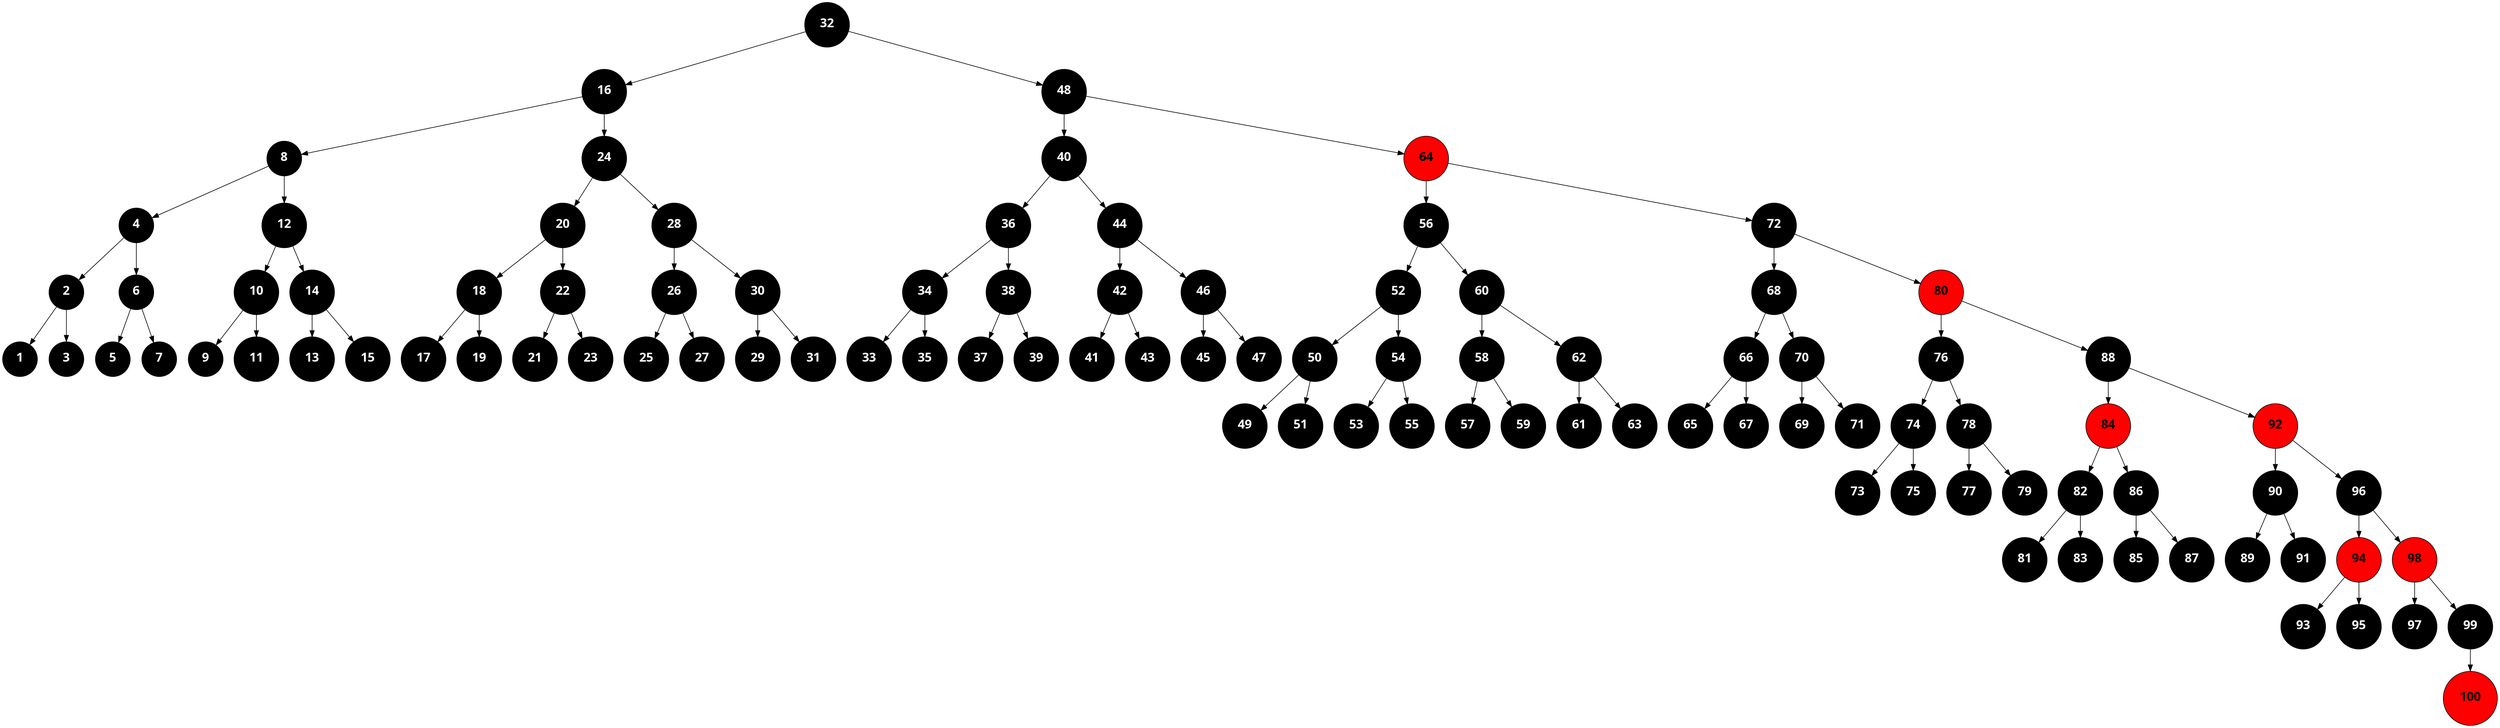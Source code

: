digraph structs{
node0 [shape=circle,fontsize=20,fontname="Calibri",label=< <B>32</B> >,style=filled,fillcolor=Black,fontcolor=white]
node1 [shape=circle,fontsize=20,fontname="Calibri",label=< <B>16</B> >,style=filled,fillcolor=Black,fontcolor=white]
node2 [shape=circle,fontsize=20,fontname="Calibri",label=< <B>8</B> >,style=filled,fillcolor=Black,fontcolor=white]
node3 [shape=circle,fontsize=20,fontname="Calibri",label=< <B>4</B> >,style=filled,fillcolor=Black,fontcolor=white]
node4 [shape=circle,fontsize=20,fontname="Calibri",label=< <B>2</B> >,style=filled,fillcolor=Black,fontcolor=white]
node5 [shape=circle,fontsize=20,fontname="Calibri",label=< <B>1</B> >,style=filled,fillcolor=Black,fontcolor=white]
node6 [shape=circle,fontsize=20,fontname="Calibri",label=< <B>3</B> >,style=filled,fillcolor=Black,fontcolor=white]
node7 [shape=circle,fontsize=20,fontname="Calibri",label=< <B>6</B> >,style=filled,fillcolor=Black,fontcolor=white]
node8 [shape=circle,fontsize=20,fontname="Calibri",label=< <B>5</B> >,style=filled,fillcolor=Black,fontcolor=white]
node9 [shape=circle,fontsize=20,fontname="Calibri",label=< <B>7</B> >,style=filled,fillcolor=Black,fontcolor=white]
node10 [shape=circle,fontsize=20,fontname="Calibri",label=< <B>12</B> >,style=filled,fillcolor=Black,fontcolor=white]
node11 [shape=circle,fontsize=20,fontname="Calibri",label=< <B>10</B> >,style=filled,fillcolor=Black,fontcolor=white]
node12 [shape=circle,fontsize=20,fontname="Calibri",label=< <B>9</B> >,style=filled,fillcolor=Black,fontcolor=white]
node13 [shape=circle,fontsize=20,fontname="Calibri",label=< <B>11</B> >,style=filled,fillcolor=Black,fontcolor=white]
node14 [shape=circle,fontsize=20,fontname="Calibri",label=< <B>14</B> >,style=filled,fillcolor=Black,fontcolor=white]
node15 [shape=circle,fontsize=20,fontname="Calibri",label=< <B>13</B> >,style=filled,fillcolor=Black,fontcolor=white]
node16 [shape=circle,fontsize=20,fontname="Calibri",label=< <B>15</B> >,style=filled,fillcolor=Black,fontcolor=white]
node17 [shape=circle,fontsize=20,fontname="Calibri",label=< <B>24</B> >,style=filled,fillcolor=Black,fontcolor=white]
node18 [shape=circle,fontsize=20,fontname="Calibri",label=< <B>20</B> >,style=filled,fillcolor=Black,fontcolor=white]
node19 [shape=circle,fontsize=20,fontname="Calibri",label=< <B>18</B> >,style=filled,fillcolor=Black,fontcolor=white]
node20 [shape=circle,fontsize=20,fontname="Calibri",label=< <B>17</B> >,style=filled,fillcolor=Black,fontcolor=white]
node21 [shape=circle,fontsize=20,fontname="Calibri",label=< <B>19</B> >,style=filled,fillcolor=Black,fontcolor=white]
node22 [shape=circle,fontsize=20,fontname="Calibri",label=< <B>22</B> >,style=filled,fillcolor=Black,fontcolor=white]
node23 [shape=circle,fontsize=20,fontname="Calibri",label=< <B>21</B> >,style=filled,fillcolor=Black,fontcolor=white]
node24 [shape=circle,fontsize=20,fontname="Calibri",label=< <B>23</B> >,style=filled,fillcolor=Black,fontcolor=white]
node25 [shape=circle,fontsize=20,fontname="Calibri",label=< <B>28</B> >,style=filled,fillcolor=Black,fontcolor=white]
node26 [shape=circle,fontsize=20,fontname="Calibri",label=< <B>26</B> >,style=filled,fillcolor=Black,fontcolor=white]
node27 [shape=circle,fontsize=20,fontname="Calibri",label=< <B>25</B> >,style=filled,fillcolor=Black,fontcolor=white]
node28 [shape=circle,fontsize=20,fontname="Calibri",label=< <B>27</B> >,style=filled,fillcolor=Black,fontcolor=white]
node29 [shape=circle,fontsize=20,fontname="Calibri",label=< <B>30</B> >,style=filled,fillcolor=Black,fontcolor=white]
node30 [shape=circle,fontsize=20,fontname="Calibri",label=< <B>29</B> >,style=filled,fillcolor=Black,fontcolor=white]
node31 [shape=circle,fontsize=20,fontname="Calibri",label=< <B>31</B> >,style=filled,fillcolor=Black,fontcolor=white]
node32 [shape=circle,fontsize=20,fontname="Calibri",label=< <B>48</B> >,style=filled,fillcolor=Black,fontcolor=white]
node33 [shape=circle,fontsize=20,fontname="Calibri",label=< <B>40</B> >,style=filled,fillcolor=Black,fontcolor=white]
node34 [shape=circle,fontsize=20,fontname="Calibri",label=< <B>36</B> >,style=filled,fillcolor=Black,fontcolor=white]
node35 [shape=circle,fontsize=20,fontname="Calibri",label=< <B>34</B> >,style=filled,fillcolor=Black,fontcolor=white]
node36 [shape=circle,fontsize=20,fontname="Calibri",label=< <B>33</B> >,style=filled,fillcolor=Black,fontcolor=white]
node37 [shape=circle,fontsize=20,fontname="Calibri",label=< <B>35</B> >,style=filled,fillcolor=Black,fontcolor=white]
node38 [shape=circle,fontsize=20,fontname="Calibri",label=< <B>38</B> >,style=filled,fillcolor=Black,fontcolor=white]
node39 [shape=circle,fontsize=20,fontname="Calibri",label=< <B>37</B> >,style=filled,fillcolor=Black,fontcolor=white]
node40 [shape=circle,fontsize=20,fontname="Calibri",label=< <B>39</B> >,style=filled,fillcolor=Black,fontcolor=white]
node41 [shape=circle,fontsize=20,fontname="Calibri",label=< <B>44</B> >,style=filled,fillcolor=Black,fontcolor=white]
node42 [shape=circle,fontsize=20,fontname="Calibri",label=< <B>42</B> >,style=filled,fillcolor=Black,fontcolor=white]
node43 [shape=circle,fontsize=20,fontname="Calibri",label=< <B>41</B> >,style=filled,fillcolor=Black,fontcolor=white]
node44 [shape=circle,fontsize=20,fontname="Calibri",label=< <B>43</B> >,style=filled,fillcolor=Black,fontcolor=white]
node45 [shape=circle,fontsize=20,fontname="Calibri",label=< <B>46</B> >,style=filled,fillcolor=Black,fontcolor=white]
node46 [shape=circle,fontsize=20,fontname="Calibri",label=< <B>45</B> >,style=filled,fillcolor=Black,fontcolor=white]
node47 [shape=circle,fontsize=20,fontname="Calibri",label=< <B>47</B> >,style=filled,fillcolor=Black,fontcolor=white]
node48 [shape=circle,fontsize=20,fontname="Calibri",label=< <B>64</B> >,style=filled,fillcolor=Red]
node49 [shape=circle,fontsize=20,fontname="Calibri",label=< <B>56</B> >,style=filled,fillcolor=Black,fontcolor=white]
node50 [shape=circle,fontsize=20,fontname="Calibri",label=< <B>52</B> >,style=filled,fillcolor=Black,fontcolor=white]
node51 [shape=circle,fontsize=20,fontname="Calibri",label=< <B>50</B> >,style=filled,fillcolor=Black,fontcolor=white]
node52 [shape=circle,fontsize=20,fontname="Calibri",label=< <B>49</B> >,style=filled,fillcolor=Black,fontcolor=white]
node53 [shape=circle,fontsize=20,fontname="Calibri",label=< <B>51</B> >,style=filled,fillcolor=Black,fontcolor=white]
node54 [shape=circle,fontsize=20,fontname="Calibri",label=< <B>54</B> >,style=filled,fillcolor=Black,fontcolor=white]
node55 [shape=circle,fontsize=20,fontname="Calibri",label=< <B>53</B> >,style=filled,fillcolor=Black,fontcolor=white]
node56 [shape=circle,fontsize=20,fontname="Calibri",label=< <B>55</B> >,style=filled,fillcolor=Black,fontcolor=white]
node57 [shape=circle,fontsize=20,fontname="Calibri",label=< <B>60</B> >,style=filled,fillcolor=Black,fontcolor=white]
node58 [shape=circle,fontsize=20,fontname="Calibri",label=< <B>58</B> >,style=filled,fillcolor=Black,fontcolor=white]
node59 [shape=circle,fontsize=20,fontname="Calibri",label=< <B>57</B> >,style=filled,fillcolor=Black,fontcolor=white]
node60 [shape=circle,fontsize=20,fontname="Calibri",label=< <B>59</B> >,style=filled,fillcolor=Black,fontcolor=white]
node61 [shape=circle,fontsize=20,fontname="Calibri",label=< <B>62</B> >,style=filled,fillcolor=Black,fontcolor=white]
node62 [shape=circle,fontsize=20,fontname="Calibri",label=< <B>61</B> >,style=filled,fillcolor=Black,fontcolor=white]
node63 [shape=circle,fontsize=20,fontname="Calibri",label=< <B>63</B> >,style=filled,fillcolor=Black,fontcolor=white]
node64 [shape=circle,fontsize=20,fontname="Calibri",label=< <B>72</B> >,style=filled,fillcolor=Black,fontcolor=white]
node65 [shape=circle,fontsize=20,fontname="Calibri",label=< <B>68</B> >,style=filled,fillcolor=Black,fontcolor=white]
node66 [shape=circle,fontsize=20,fontname="Calibri",label=< <B>66</B> >,style=filled,fillcolor=Black,fontcolor=white]
node67 [shape=circle,fontsize=20,fontname="Calibri",label=< <B>65</B> >,style=filled,fillcolor=Black,fontcolor=white]
node68 [shape=circle,fontsize=20,fontname="Calibri",label=< <B>67</B> >,style=filled,fillcolor=Black,fontcolor=white]
node69 [shape=circle,fontsize=20,fontname="Calibri",label=< <B>70</B> >,style=filled,fillcolor=Black,fontcolor=white]
node70 [shape=circle,fontsize=20,fontname="Calibri",label=< <B>69</B> >,style=filled,fillcolor=Black,fontcolor=white]
node71 [shape=circle,fontsize=20,fontname="Calibri",label=< <B>71</B> >,style=filled,fillcolor=Black,fontcolor=white]
node72 [shape=circle,fontsize=20,fontname="Calibri",label=< <B>80</B> >,style=filled,fillcolor=Red]
node73 [shape=circle,fontsize=20,fontname="Calibri",label=< <B>76</B> >,style=filled,fillcolor=Black,fontcolor=white]
node74 [shape=circle,fontsize=20,fontname="Calibri",label=< <B>74</B> >,style=filled,fillcolor=Black,fontcolor=white]
node75 [shape=circle,fontsize=20,fontname="Calibri",label=< <B>73</B> >,style=filled,fillcolor=Black,fontcolor=white]
node76 [shape=circle,fontsize=20,fontname="Calibri",label=< <B>75</B> >,style=filled,fillcolor=Black,fontcolor=white]
node77 [shape=circle,fontsize=20,fontname="Calibri",label=< <B>78</B> >,style=filled,fillcolor=Black,fontcolor=white]
node78 [shape=circle,fontsize=20,fontname="Calibri",label=< <B>77</B> >,style=filled,fillcolor=Black,fontcolor=white]
node79 [shape=circle,fontsize=20,fontname="Calibri",label=< <B>79</B> >,style=filled,fillcolor=Black,fontcolor=white]
node80 [shape=circle,fontsize=20,fontname="Calibri",label=< <B>88</B> >,style=filled,fillcolor=Black,fontcolor=white]
node81 [shape=circle,fontsize=20,fontname="Calibri",label=< <B>84</B> >,style=filled,fillcolor=Red]
node82 [shape=circle,fontsize=20,fontname="Calibri",label=< <B>82</B> >,style=filled,fillcolor=Black,fontcolor=white]
node83 [shape=circle,fontsize=20,fontname="Calibri",label=< <B>81</B> >,style=filled,fillcolor=Black,fontcolor=white]
node84 [shape=circle,fontsize=20,fontname="Calibri",label=< <B>83</B> >,style=filled,fillcolor=Black,fontcolor=white]
node85 [shape=circle,fontsize=20,fontname="Calibri",label=< <B>86</B> >,style=filled,fillcolor=Black,fontcolor=white]
node86 [shape=circle,fontsize=20,fontname="Calibri",label=< <B>85</B> >,style=filled,fillcolor=Black,fontcolor=white]
node87 [shape=circle,fontsize=20,fontname="Calibri",label=< <B>87</B> >,style=filled,fillcolor=Black,fontcolor=white]
node88 [shape=circle,fontsize=20,fontname="Calibri",label=< <B>92</B> >,style=filled,fillcolor=Red]
node89 [shape=circle,fontsize=20,fontname="Calibri",label=< <B>90</B> >,style=filled,fillcolor=Black,fontcolor=white]
node90 [shape=circle,fontsize=20,fontname="Calibri",label=< <B>89</B> >,style=filled,fillcolor=Black,fontcolor=white]
node91 [shape=circle,fontsize=20,fontname="Calibri",label=< <B>91</B> >,style=filled,fillcolor=Black,fontcolor=white]
node92 [shape=circle,fontsize=20,fontname="Calibri",label=< <B>96</B> >,style=filled,fillcolor=Black,fontcolor=white]
node93 [shape=circle,fontsize=20,fontname="Calibri",label=< <B>94</B> >,style=filled,fillcolor=Red]
node94 [shape=circle,fontsize=20,fontname="Calibri",label=< <B>93</B> >,style=filled,fillcolor=Black,fontcolor=white]
node95 [shape=circle,fontsize=20,fontname="Calibri",label=< <B>95</B> >,style=filled,fillcolor=Black,fontcolor=white]
node96 [shape=circle,fontsize=20,fontname="Calibri",label=< <B>98</B> >,style=filled,fillcolor=Red]
node97 [shape=circle,fontsize=20,fontname="Calibri",label=< <B>97</B> >,style=filled,fillcolor=Black,fontcolor=white]
node98 [shape=circle,fontsize=20,fontname="Calibri",label=< <B>99</B> >,style=filled,fillcolor=Black,fontcolor=white]
node99 [shape=circle,fontsize=20,fontname="Calibri",label=< <B>100</B> >,style=filled,fillcolor=Red]
node0->node1
node0->node32
node1->node2
node1->node17
node2->node3
node2->node10
node3->node4
node3->node7
node4->node5
node4->node6
node7->node8
node7->node9
node10->node11
node10->node14
node11->node12
node11->node13
node14->node15
node14->node16
node17->node18
node17->node25
node18->node19
node18->node22
node19->node20
node19->node21
node22->node23
node22->node24
node25->node26
node25->node29
node26->node27
node26->node28
node29->node30
node29->node31
node32->node33
node32->node48
node33->node34
node33->node41
node34->node35
node34->node38
node35->node36
node35->node37
node38->node39
node38->node40
node41->node42
node41->node45
node42->node43
node42->node44
node45->node46
node45->node47
node48->node49
node48->node64
node49->node50
node49->node57
node50->node51
node50->node54
node51->node52
node51->node53
node54->node55
node54->node56
node57->node58
node57->node61
node58->node59
node58->node60
node61->node62
node61->node63
node64->node65
node64->node72
node65->node66
node65->node69
node66->node67
node66->node68
node69->node70
node69->node71
node72->node73
node72->node80
node73->node74
node73->node77
node74->node75
node74->node76
node77->node78
node77->node79
node80->node81
node80->node88
node81->node82
node81->node85
node82->node83
node82->node84
node85->node86
node85->node87
node88->node89
node88->node92
node89->node90
node89->node91
node92->node93
node92->node96
node93->node94
node93->node95
node96->node97
node96->node98
node98->node99
}